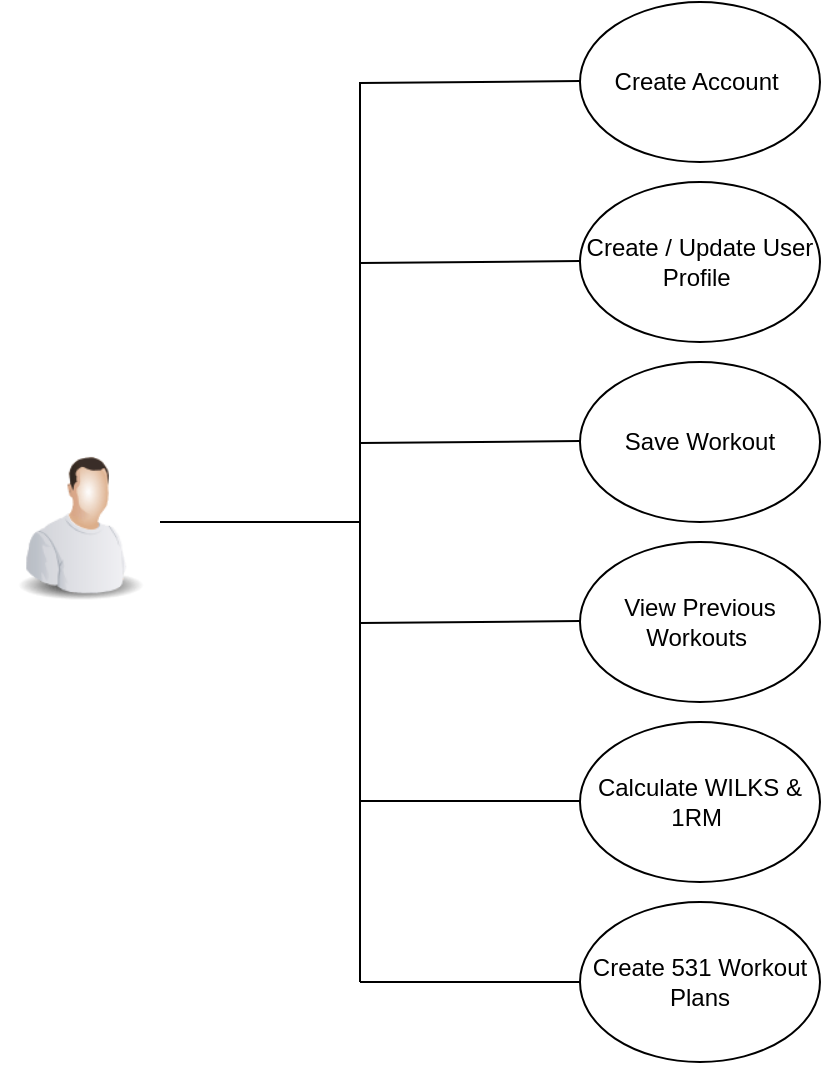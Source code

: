 <mxfile version="24.3.0" type="device">
  <diagram name="Page-1" id="kdoU0BRqOFxP0WzZpVLu">
    <mxGraphModel dx="1434" dy="680" grid="1" gridSize="10" guides="1" tooltips="1" connect="1" arrows="1" fold="1" page="1" pageScale="1" pageWidth="850" pageHeight="1100" math="0" shadow="0">
      <root>
        <mxCell id="0" />
        <mxCell id="1" parent="0" />
        <mxCell id="pP5xOpkh7hx6FBueZqlr-1" value="" style="image;html=1;image=img/lib/clip_art/people/Worker_Man_128x128.png" vertex="1" parent="1">
          <mxGeometry x="100" y="280" width="80" height="80" as="geometry" />
        </mxCell>
        <mxCell id="pP5xOpkh7hx6FBueZqlr-2" value="Create Account&amp;nbsp;" style="ellipse;whiteSpace=wrap;html=1;" vertex="1" parent="1">
          <mxGeometry x="390" y="60" width="120" height="80" as="geometry" />
        </mxCell>
        <mxCell id="pP5xOpkh7hx6FBueZqlr-3" value="Create / Update User Profile&amp;nbsp;" style="ellipse;whiteSpace=wrap;html=1;" vertex="1" parent="1">
          <mxGeometry x="390" y="150" width="120" height="80" as="geometry" />
        </mxCell>
        <mxCell id="pP5xOpkh7hx6FBueZqlr-4" value="Save Workout" style="ellipse;whiteSpace=wrap;html=1;" vertex="1" parent="1">
          <mxGeometry x="390" y="240" width="120" height="80" as="geometry" />
        </mxCell>
        <mxCell id="pP5xOpkh7hx6FBueZqlr-5" value="View Previous Workouts&amp;nbsp;" style="ellipse;whiteSpace=wrap;html=1;" vertex="1" parent="1">
          <mxGeometry x="390" y="330" width="120" height="80" as="geometry" />
        </mxCell>
        <mxCell id="pP5xOpkh7hx6FBueZqlr-6" value="Calculate WILKS &amp;amp; 1RM&amp;nbsp;" style="ellipse;whiteSpace=wrap;html=1;" vertex="1" parent="1">
          <mxGeometry x="390" y="420" width="120" height="80" as="geometry" />
        </mxCell>
        <mxCell id="pP5xOpkh7hx6FBueZqlr-7" value="" style="endArrow=none;html=1;rounded=0;exitX=1;exitY=0.5;exitDx=0;exitDy=0;" edge="1" parent="1" source="pP5xOpkh7hx6FBueZqlr-1">
          <mxGeometry width="50" height="50" relative="1" as="geometry">
            <mxPoint x="550" y="340" as="sourcePoint" />
            <mxPoint x="280" y="320" as="targetPoint" />
          </mxGeometry>
        </mxCell>
        <mxCell id="pP5xOpkh7hx6FBueZqlr-8" value="" style="endArrow=none;html=1;rounded=0;" edge="1" parent="1">
          <mxGeometry width="50" height="50" relative="1" as="geometry">
            <mxPoint x="280" y="550" as="sourcePoint" />
            <mxPoint x="280" y="100" as="targetPoint" />
          </mxGeometry>
        </mxCell>
        <mxCell id="pP5xOpkh7hx6FBueZqlr-10" value="" style="endArrow=none;html=1;rounded=0;entryX=0;entryY=0.613;entryDx=0;entryDy=0;entryPerimeter=0;" edge="1" parent="1">
          <mxGeometry width="50" height="50" relative="1" as="geometry">
            <mxPoint x="280" y="459.5" as="sourcePoint" />
            <mxPoint x="390" y="459.54" as="targetPoint" />
          </mxGeometry>
        </mxCell>
        <mxCell id="pP5xOpkh7hx6FBueZqlr-11" value="" style="endArrow=none;html=1;rounded=0;entryX=0;entryY=0.613;entryDx=0;entryDy=0;entryPerimeter=0;" edge="1" parent="1">
          <mxGeometry width="50" height="50" relative="1" as="geometry">
            <mxPoint x="280" y="370.5" as="sourcePoint" />
            <mxPoint x="390" y="369.5" as="targetPoint" />
          </mxGeometry>
        </mxCell>
        <mxCell id="pP5xOpkh7hx6FBueZqlr-13" value="" style="endArrow=none;html=1;rounded=0;entryX=0;entryY=0.613;entryDx=0;entryDy=0;entryPerimeter=0;" edge="1" parent="1">
          <mxGeometry width="50" height="50" relative="1" as="geometry">
            <mxPoint x="280" y="280.5" as="sourcePoint" />
            <mxPoint x="390" y="279.5" as="targetPoint" />
          </mxGeometry>
        </mxCell>
        <mxCell id="pP5xOpkh7hx6FBueZqlr-14" value="" style="endArrow=none;html=1;rounded=0;entryX=0;entryY=0.613;entryDx=0;entryDy=0;entryPerimeter=0;" edge="1" parent="1">
          <mxGeometry width="50" height="50" relative="1" as="geometry">
            <mxPoint x="280" y="100.5" as="sourcePoint" />
            <mxPoint x="390" y="99.5" as="targetPoint" />
          </mxGeometry>
        </mxCell>
        <mxCell id="pP5xOpkh7hx6FBueZqlr-15" value="" style="endArrow=none;html=1;rounded=0;entryX=0;entryY=0.613;entryDx=0;entryDy=0;entryPerimeter=0;" edge="1" parent="1">
          <mxGeometry width="50" height="50" relative="1" as="geometry">
            <mxPoint x="280" y="190.5" as="sourcePoint" />
            <mxPoint x="390" y="189.5" as="targetPoint" />
          </mxGeometry>
        </mxCell>
        <mxCell id="pP5xOpkh7hx6FBueZqlr-16" value="Create 531 Workout Plans" style="ellipse;whiteSpace=wrap;html=1;" vertex="1" parent="1">
          <mxGeometry x="390" y="510" width="120" height="80" as="geometry" />
        </mxCell>
        <mxCell id="pP5xOpkh7hx6FBueZqlr-17" value="" style="endArrow=none;html=1;rounded=0;entryX=0;entryY=0.613;entryDx=0;entryDy=0;entryPerimeter=0;" edge="1" parent="1">
          <mxGeometry width="50" height="50" relative="1" as="geometry">
            <mxPoint x="280" y="550" as="sourcePoint" />
            <mxPoint x="390" y="550.04" as="targetPoint" />
          </mxGeometry>
        </mxCell>
      </root>
    </mxGraphModel>
  </diagram>
</mxfile>
